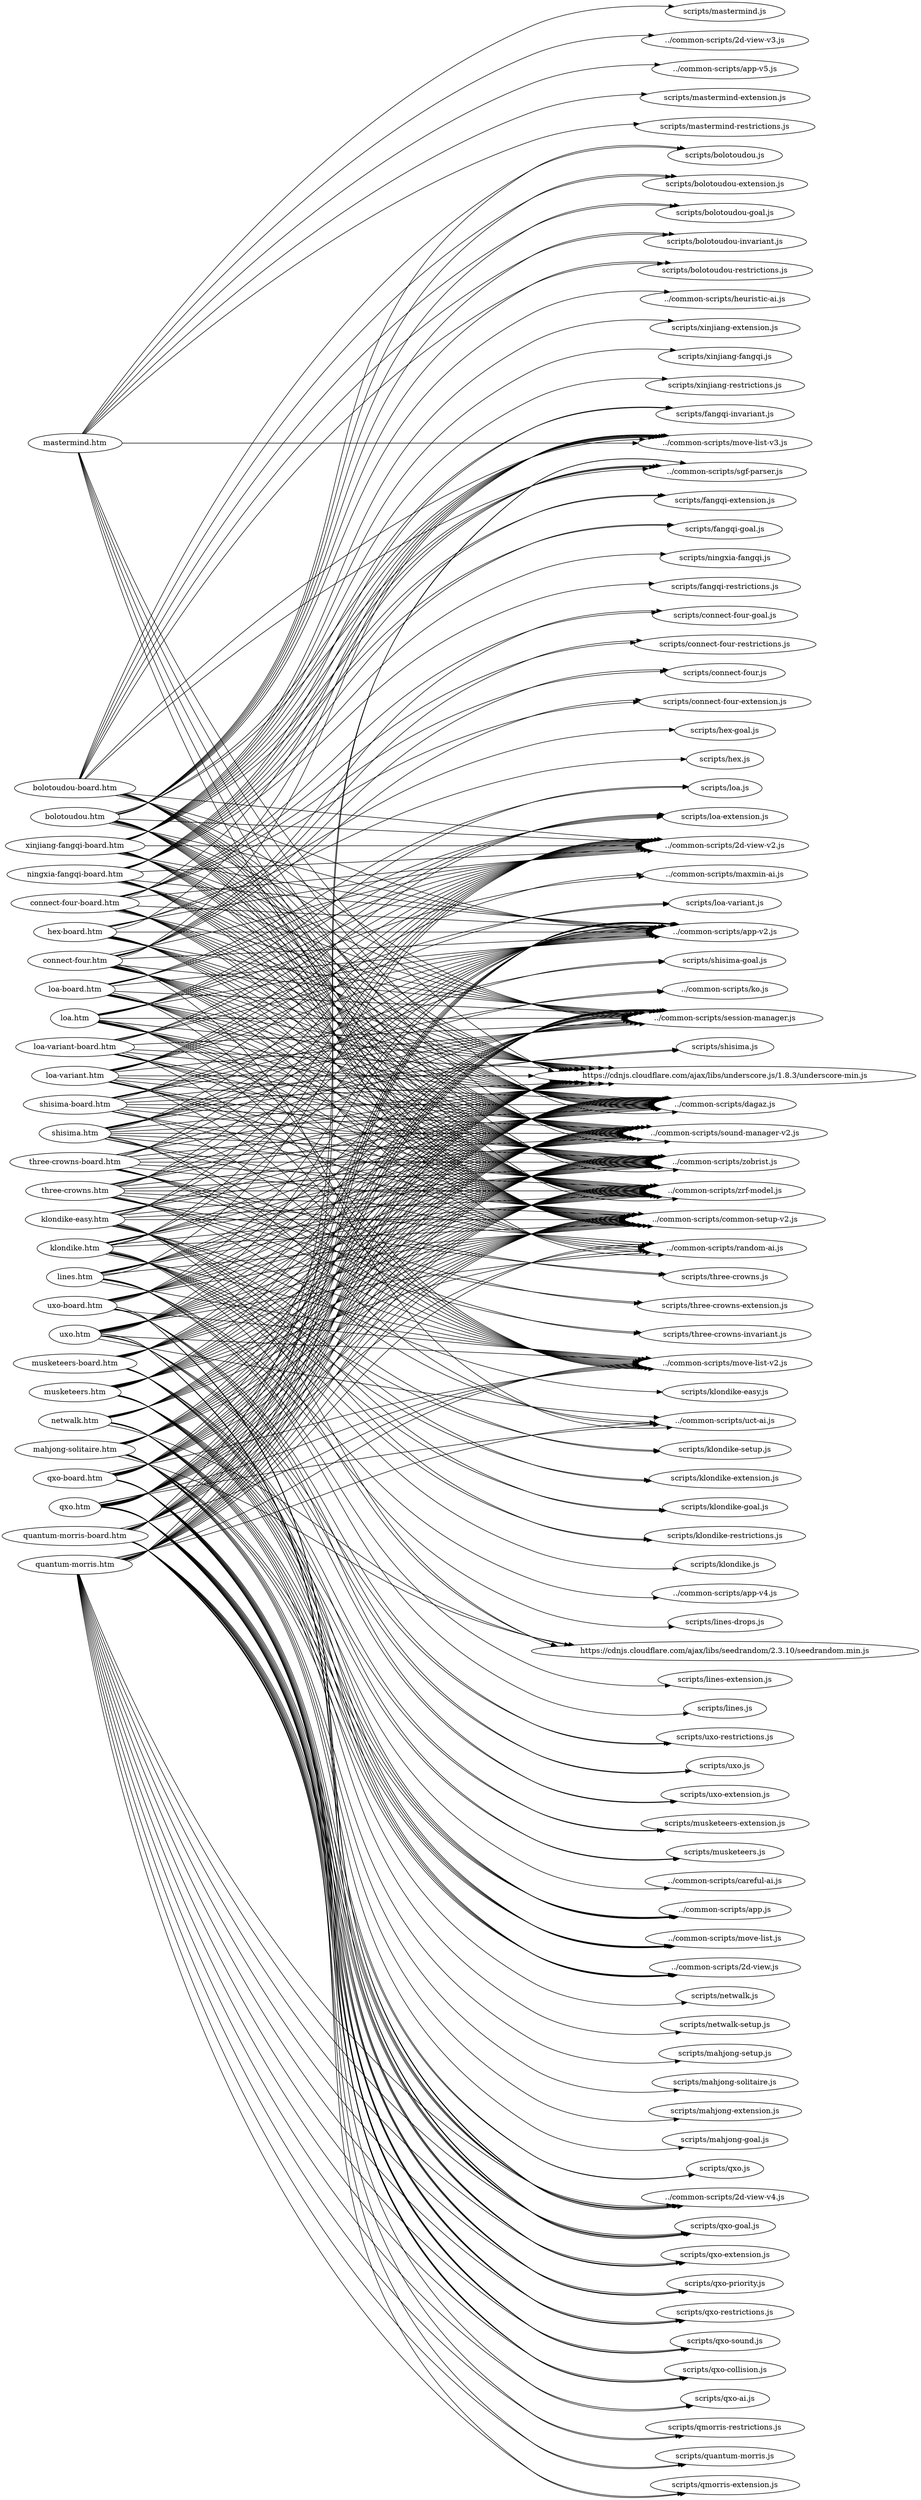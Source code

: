 digraph "graph" {
graph[ ranksep=10, rankdir = LR ];
  "bolotoudou-board.htm" -> "../common-scripts/2d-view-v2.js";
  "bolotoudou-board.htm" -> "../common-scripts/app-v2.js";
  "bolotoudou-board.htm" -> "../common-scripts/common-setup-v2.js";
  "bolotoudou-board.htm" -> "../common-scripts/dagaz.js";
  "bolotoudou-board.htm" -> "../common-scripts/move-list-v3.js";
  "bolotoudou-board.htm" -> "../common-scripts/session-manager.js";
  "bolotoudou-board.htm" -> "../common-scripts/sgf-parser.js";
  "bolotoudou-board.htm" -> "../common-scripts/sound-manager-v2.js";
  "bolotoudou-board.htm" -> "../common-scripts/zobrist.js";
  "bolotoudou-board.htm" -> "../common-scripts/zrf-model.js";
  "bolotoudou-board.htm" -> "https://cdnjs.cloudflare.com/ajax/libs/underscore.js/1.8.3/underscore-min.js";
  "bolotoudou-board.htm" -> "scripts/bolotoudou-extension.js";
  "bolotoudou-board.htm" -> "scripts/bolotoudou-goal.js";
  "bolotoudou-board.htm" -> "scripts/bolotoudou-invariant.js";
  "bolotoudou-board.htm" -> "scripts/bolotoudou-restrictions.js";
  "bolotoudou-board.htm" -> "scripts/bolotoudou.js";
  "bolotoudou.htm" -> "../common-scripts/2d-view-v2.js";
  "bolotoudou.htm" -> "../common-scripts/app-v2.js";
  "bolotoudou.htm" -> "../common-scripts/common-setup-v2.js";
  "bolotoudou.htm" -> "../common-scripts/dagaz.js";
  "bolotoudou.htm" -> "../common-scripts/heuristic-ai.js";
  "bolotoudou.htm" -> "../common-scripts/move-list-v3.js";
  "bolotoudou.htm" -> "../common-scripts/random-ai.js";
  "bolotoudou.htm" -> "../common-scripts/session-manager.js";
  "bolotoudou.htm" -> "../common-scripts/sgf-parser.js";
  "bolotoudou.htm" -> "../common-scripts/sound-manager-v2.js";
  "bolotoudou.htm" -> "../common-scripts/zobrist.js";
  "bolotoudou.htm" -> "../common-scripts/zrf-model.js";
  "bolotoudou.htm" -> "https://cdnjs.cloudflare.com/ajax/libs/underscore.js/1.8.3/underscore-min.js";
  "bolotoudou.htm" -> "scripts/bolotoudou-extension.js";
  "bolotoudou.htm" -> "scripts/bolotoudou-goal.js";
  "bolotoudou.htm" -> "scripts/bolotoudou-invariant.js";
  "bolotoudou.htm" -> "scripts/bolotoudou-restrictions.js";
  "bolotoudou.htm" -> "scripts/bolotoudou.js";
  "connect-four-board.htm" -> "../common-scripts/2d-view-v2.js";
  "connect-four-board.htm" -> "../common-scripts/app-v2.js";
  "connect-four-board.htm" -> "../common-scripts/common-setup-v2.js";
  "connect-four-board.htm" -> "../common-scripts/dagaz.js";
  "connect-four-board.htm" -> "../common-scripts/move-list-v3.js";
  "connect-four-board.htm" -> "../common-scripts/session-manager.js";
  "connect-four-board.htm" -> "../common-scripts/sound-manager-v2.js";
  "connect-four-board.htm" -> "../common-scripts/zobrist.js";
  "connect-four-board.htm" -> "../common-scripts/zrf-model.js";
  "connect-four-board.htm" -> "https://cdnjs.cloudflare.com/ajax/libs/underscore.js/1.8.3/underscore-min.js";
  "connect-four-board.htm" -> "scripts/connect-four-extension.js";
  "connect-four-board.htm" -> "scripts/connect-four-goal.js";
  "connect-four-board.htm" -> "scripts/connect-four-restrictions.js";
  "connect-four-board.htm" -> "scripts/connect-four.js";
  "connect-four.htm" -> "../common-scripts/2d-view-v2.js";
  "connect-four.htm" -> "../common-scripts/app-v2.js";
  "connect-four.htm" -> "../common-scripts/common-setup-v2.js";
  "connect-four.htm" -> "../common-scripts/dagaz.js";
  "connect-four.htm" -> "../common-scripts/move-list-v3.js";
  "connect-four.htm" -> "../common-scripts/random-ai.js";
  "connect-four.htm" -> "../common-scripts/session-manager.js";
  "connect-four.htm" -> "../common-scripts/sound-manager-v2.js";
  "connect-four.htm" -> "../common-scripts/uct-ai.js";
  "connect-four.htm" -> "../common-scripts/zobrist.js";
  "connect-four.htm" -> "../common-scripts/zrf-model.js";
  "connect-four.htm" -> "https://cdnjs.cloudflare.com/ajax/libs/underscore.js/1.8.3/underscore-min.js";
  "connect-four.htm" -> "scripts/connect-four-extension.js";
  "connect-four.htm" -> "scripts/connect-four-goal.js";
  "connect-four.htm" -> "scripts/connect-four-restrictions.js";
  "connect-four.htm" -> "scripts/connect-four.js";
  "hex-board.htm" -> "../common-scripts/2d-view-v2.js";
  "hex-board.htm" -> "../common-scripts/app-v2.js";
  "hex-board.htm" -> "../common-scripts/common-setup-v2.js";
  "hex-board.htm" -> "../common-scripts/dagaz.js";
  "hex-board.htm" -> "../common-scripts/move-list-v3.js";
  "hex-board.htm" -> "../common-scripts/session-manager.js";
  "hex-board.htm" -> "../common-scripts/sound-manager-v2.js";
  "hex-board.htm" -> "../common-scripts/zobrist.js";
  "hex-board.htm" -> "../common-scripts/zrf-model.js";
  "hex-board.htm" -> "https://cdnjs.cloudflare.com/ajax/libs/underscore.js/1.8.3/underscore-min.js";
  "hex-board.htm" -> "scripts/hex-goal.js";
  "hex-board.htm" -> "scripts/hex.js";
  "klondike-easy.htm" -> "../common-scripts/2d-view-v2.js";
  "klondike-easy.htm" -> "../common-scripts/app-v2.js";
  "klondike-easy.htm" -> "../common-scripts/common-setup-v2.js";
  "klondike-easy.htm" -> "../common-scripts/dagaz.js";
  "klondike-easy.htm" -> "../common-scripts/move-list-v2.js";
  "klondike-easy.htm" -> "../common-scripts/sound-manager-v2.js";
  "klondike-easy.htm" -> "../common-scripts/zobrist.js";
  "klondike-easy.htm" -> "../common-scripts/zrf-model.js";
  "klondike-easy.htm" -> "https://cdnjs.cloudflare.com/ajax/libs/seedrandom/2.3.10/seedrandom.min.js";
  "klondike-easy.htm" -> "https://cdnjs.cloudflare.com/ajax/libs/underscore.js/1.8.3/underscore-min.js";
  "klondike-easy.htm" -> "scripts/klondike-easy.js";
  "klondike-easy.htm" -> "scripts/klondike-extension.js";
  "klondike-easy.htm" -> "scripts/klondike-goal.js";
  "klondike-easy.htm" -> "scripts/klondike-restrictions.js";
  "klondike-easy.htm" -> "scripts/klondike-setup.js";
  "klondike.htm" -> "../common-scripts/2d-view-v2.js";
  "klondike.htm" -> "../common-scripts/app-v2.js";
  "klondike.htm" -> "../common-scripts/common-setup-v2.js";
  "klondike.htm" -> "../common-scripts/dagaz.js";
  "klondike.htm" -> "../common-scripts/move-list-v2.js";
  "klondike.htm" -> "../common-scripts/sound-manager-v2.js";
  "klondike.htm" -> "../common-scripts/zobrist.js";
  "klondike.htm" -> "../common-scripts/zrf-model.js";
  "klondike.htm" -> "https://cdnjs.cloudflare.com/ajax/libs/seedrandom/2.3.10/seedrandom.min.js";
  "klondike.htm" -> "https://cdnjs.cloudflare.com/ajax/libs/underscore.js/1.8.3/underscore-min.js";
  "klondike.htm" -> "scripts/klondike-extension.js";
  "klondike.htm" -> "scripts/klondike-goal.js";
  "klondike.htm" -> "scripts/klondike-restrictions.js";
  "klondike.htm" -> "scripts/klondike-setup.js";
  "klondike.htm" -> "scripts/klondike.js";
  "lines.htm" -> "../common-scripts/2d-view-v2.js";
  "lines.htm" -> "../common-scripts/app-v4.js";
  "lines.htm" -> "../common-scripts/common-setup-v2.js";
  "lines.htm" -> "../common-scripts/dagaz.js";
  "lines.htm" -> "../common-scripts/move-list-v2.js";
  "lines.htm" -> "../common-scripts/sound-manager-v2.js";
  "lines.htm" -> "../common-scripts/zobrist.js";
  "lines.htm" -> "../common-scripts/zrf-model.js";
  "lines.htm" -> "https://cdnjs.cloudflare.com/ajax/libs/underscore.js/1.8.3/underscore-min.js";
  "lines.htm" -> "scripts/lines-drops.js";
  "lines.htm" -> "scripts/lines-extension.js";
  "lines.htm" -> "scripts/lines.js";
  "loa-board.htm" -> "../common-scripts/2d-view-v2.js";
  "loa-board.htm" -> "../common-scripts/app-v2.js";
  "loa-board.htm" -> "../common-scripts/common-setup-v2.js";
  "loa-board.htm" -> "../common-scripts/dagaz.js";
  "loa-board.htm" -> "../common-scripts/move-list-v2.js";
  "loa-board.htm" -> "../common-scripts/session-manager.js";
  "loa-board.htm" -> "../common-scripts/sound-manager-v2.js";
  "loa-board.htm" -> "../common-scripts/zobrist.js";
  "loa-board.htm" -> "../common-scripts/zrf-model.js";
  "loa-board.htm" -> "https://cdnjs.cloudflare.com/ajax/libs/underscore.js/1.8.3/underscore-min.js";
  "loa-board.htm" -> "scripts/loa-extension.js";
  "loa-board.htm" -> "scripts/loa.js";
  "loa-variant-board.htm" -> "../common-scripts/2d-view-v2.js";
  "loa-variant-board.htm" -> "../common-scripts/app-v2.js";
  "loa-variant-board.htm" -> "../common-scripts/common-setup-v2.js";
  "loa-variant-board.htm" -> "../common-scripts/dagaz.js";
  "loa-variant-board.htm" -> "../common-scripts/move-list-v2.js";
  "loa-variant-board.htm" -> "../common-scripts/session-manager.js";
  "loa-variant-board.htm" -> "../common-scripts/sound-manager-v2.js";
  "loa-variant-board.htm" -> "../common-scripts/zobrist.js";
  "loa-variant-board.htm" -> "../common-scripts/zrf-model.js";
  "loa-variant-board.htm" -> "https://cdnjs.cloudflare.com/ajax/libs/underscore.js/1.8.3/underscore-min.js";
  "loa-variant-board.htm" -> "scripts/loa-extension.js";
  "loa-variant-board.htm" -> "scripts/loa-variant.js";
  "loa-variant.htm" -> "../common-scripts/2d-view-v2.js";
  "loa-variant.htm" -> "../common-scripts/app-v2.js";
  "loa-variant.htm" -> "../common-scripts/common-setup-v2.js";
  "loa-variant.htm" -> "../common-scripts/dagaz.js";
  "loa-variant.htm" -> "../common-scripts/maxmin-ai.js";
  "loa-variant.htm" -> "../common-scripts/move-list-v2.js";
  "loa-variant.htm" -> "../common-scripts/random-ai.js";
  "loa-variant.htm" -> "../common-scripts/session-manager.js";
  "loa-variant.htm" -> "../common-scripts/sound-manager-v2.js";
  "loa-variant.htm" -> "../common-scripts/zobrist.js";
  "loa-variant.htm" -> "../common-scripts/zrf-model.js";
  "loa-variant.htm" -> "https://cdnjs.cloudflare.com/ajax/libs/underscore.js/1.8.3/underscore-min.js";
  "loa-variant.htm" -> "scripts/loa-extension.js";
  "loa-variant.htm" -> "scripts/loa-variant.js";
  "loa.htm" -> "../common-scripts/2d-view-v2.js";
  "loa.htm" -> "../common-scripts/app-v2.js";
  "loa.htm" -> "../common-scripts/common-setup-v2.js";
  "loa.htm" -> "../common-scripts/dagaz.js";
  "loa.htm" -> "../common-scripts/maxmin-ai.js";
  "loa.htm" -> "../common-scripts/move-list-v2.js";
  "loa.htm" -> "../common-scripts/random-ai.js";
  "loa.htm" -> "../common-scripts/session-manager.js";
  "loa.htm" -> "../common-scripts/sound-manager-v2.js";
  "loa.htm" -> "../common-scripts/zobrist.js";
  "loa.htm" -> "../common-scripts/zrf-model.js";
  "loa.htm" -> "https://cdnjs.cloudflare.com/ajax/libs/underscore.js/1.8.3/underscore-min.js";
  "loa.htm" -> "scripts/loa-extension.js";
  "loa.htm" -> "scripts/loa.js";
  "mahjong-solitaire.htm" -> "../common-scripts/2d-view.js";
  "mahjong-solitaire.htm" -> "../common-scripts/app.js";
  "mahjong-solitaire.htm" -> "../common-scripts/common-setup-v2.js";
  "mahjong-solitaire.htm" -> "../common-scripts/dagaz.js";
  "mahjong-solitaire.htm" -> "../common-scripts/move-list.js";
  "mahjong-solitaire.htm" -> "../common-scripts/session-manager.js";
  "mahjong-solitaire.htm" -> "../common-scripts/sound-manager-v2.js";
  "mahjong-solitaire.htm" -> "../common-scripts/zobrist.js";
  "mahjong-solitaire.htm" -> "../common-scripts/zrf-model.js";
  "mahjong-solitaire.htm" -> "https://cdnjs.cloudflare.com/ajax/libs/seedrandom/2.3.10/seedrandom.min.js";
  "mahjong-solitaire.htm" -> "https://cdnjs.cloudflare.com/ajax/libs/underscore.js/1.8.3/underscore-min.js";
  "mahjong-solitaire.htm" -> "scripts/mahjong-extension.js";
  "mahjong-solitaire.htm" -> "scripts/mahjong-goal.js";
  "mahjong-solitaire.htm" -> "scripts/mahjong-setup.js";
  "mahjong-solitaire.htm" -> "scripts/mahjong-solitaire.js";
  "mastermind.htm" -> "../common-scripts/2d-view-v3.js";
  "mastermind.htm" -> "../common-scripts/app-v5.js";
  "mastermind.htm" -> "../common-scripts/dagaz.js";
  "mastermind.htm" -> "../common-scripts/move-list-v3.js";
  "mastermind.htm" -> "../common-scripts/sound-manager-v2.js";
  "mastermind.htm" -> "../common-scripts/zobrist.js";
  "mastermind.htm" -> "../common-scripts/zrf-model.js";
  "mastermind.htm" -> "https://cdnjs.cloudflare.com/ajax/libs/underscore.js/1.8.3/underscore-min.js";
  "mastermind.htm" -> "scripts/mastermind-extension.js";
  "mastermind.htm" -> "scripts/mastermind-restrictions.js";
  "mastermind.htm" -> "scripts/mastermind.js";
  "musketeers-board.htm" -> "../common-scripts/2d-view.js";
  "musketeers-board.htm" -> "../common-scripts/app.js";
  "musketeers-board.htm" -> "../common-scripts/common-setup-v2.js";
  "musketeers-board.htm" -> "../common-scripts/dagaz.js";
  "musketeers-board.htm" -> "../common-scripts/move-list.js";
  "musketeers-board.htm" -> "../common-scripts/session-manager.js";
  "musketeers-board.htm" -> "../common-scripts/sound-manager-v2.js";
  "musketeers-board.htm" -> "../common-scripts/zobrist.js";
  "musketeers-board.htm" -> "../common-scripts/zrf-model.js";
  "musketeers-board.htm" -> "https://cdnjs.cloudflare.com/ajax/libs/underscore.js/1.8.3/underscore-min.js";
  "musketeers-board.htm" -> "scripts/musketeers-extension.js";
  "musketeers-board.htm" -> "scripts/musketeers.js";
  "musketeers.htm" -> "../common-scripts/2d-view.js";
  "musketeers.htm" -> "../common-scripts/app.js";
  "musketeers.htm" -> "../common-scripts/careful-ai.js";
  "musketeers.htm" -> "../common-scripts/common-setup-v2.js";
  "musketeers.htm" -> "../common-scripts/dagaz.js";
  "musketeers.htm" -> "../common-scripts/move-list.js";
  "musketeers.htm" -> "../common-scripts/random-ai.js";
  "musketeers.htm" -> "../common-scripts/session-manager.js";
  "musketeers.htm" -> "../common-scripts/sound-manager-v2.js";
  "musketeers.htm" -> "../common-scripts/zobrist.js";
  "musketeers.htm" -> "../common-scripts/zrf-model.js";
  "musketeers.htm" -> "https://cdnjs.cloudflare.com/ajax/libs/underscore.js/1.8.3/underscore-min.js";
  "musketeers.htm" -> "scripts/musketeers-extension.js";
  "musketeers.htm" -> "scripts/musketeers.js";
  "netwalk.htm" -> "../common-scripts/2d-view.js";
  "netwalk.htm" -> "../common-scripts/app.js";
  "netwalk.htm" -> "../common-scripts/common-setup-v2.js";
  "netwalk.htm" -> "../common-scripts/dagaz.js";
  "netwalk.htm" -> "../common-scripts/move-list.js";
  "netwalk.htm" -> "../common-scripts/sound-manager-v2.js";
  "netwalk.htm" -> "../common-scripts/zobrist.js";
  "netwalk.htm" -> "../common-scripts/zrf-model.js";
  "netwalk.htm" -> "https://cdnjs.cloudflare.com/ajax/libs/seedrandom/2.3.10/seedrandom.min.js";
  "netwalk.htm" -> "https://cdnjs.cloudflare.com/ajax/libs/underscore.js/1.8.3/underscore-min.js";
  "netwalk.htm" -> "scripts/netwalk-setup.js";
  "netwalk.htm" -> "scripts/netwalk.js";
  "ningxia-fangqi-board.htm" -> "../common-scripts/2d-view-v2.js";
  "ningxia-fangqi-board.htm" -> "../common-scripts/app-v2.js";
  "ningxia-fangqi-board.htm" -> "../common-scripts/common-setup-v2.js";
  "ningxia-fangqi-board.htm" -> "../common-scripts/dagaz.js";
  "ningxia-fangqi-board.htm" -> "../common-scripts/move-list-v3.js";
  "ningxia-fangqi-board.htm" -> "../common-scripts/session-manager.js";
  "ningxia-fangqi-board.htm" -> "../common-scripts/sgf-parser.js";
  "ningxia-fangqi-board.htm" -> "../common-scripts/sound-manager-v2.js";
  "ningxia-fangqi-board.htm" -> "../common-scripts/zobrist.js";
  "ningxia-fangqi-board.htm" -> "../common-scripts/zrf-model.js";
  "ningxia-fangqi-board.htm" -> "https://cdnjs.cloudflare.com/ajax/libs/underscore.js/1.8.3/underscore-min.js";
  "ningxia-fangqi-board.htm" -> "scripts/fangqi-extension.js";
  "ningxia-fangqi-board.htm" -> "scripts/fangqi-goal.js";
  "ningxia-fangqi-board.htm" -> "scripts/fangqi-invariant.js";
  "ningxia-fangqi-board.htm" -> "scripts/fangqi-restrictions.js";
  "ningxia-fangqi-board.htm" -> "scripts/ningxia-fangqi.js";
  "quantum-morris-board.htm" -> "../common-scripts/2d-view-v4.js";
  "quantum-morris-board.htm" -> "../common-scripts/app-v2.js";
  "quantum-morris-board.htm" -> "../common-scripts/common-setup-v2.js";
  "quantum-morris-board.htm" -> "../common-scripts/dagaz.js";
  "quantum-morris-board.htm" -> "../common-scripts/move-list-v2.js";
  "quantum-morris-board.htm" -> "../common-scripts/session-manager.js";
  "quantum-morris-board.htm" -> "../common-scripts/sgf-parser.js";
  "quantum-morris-board.htm" -> "../common-scripts/sound-manager-v2.js";
  "quantum-morris-board.htm" -> "../common-scripts/zobrist.js";
  "quantum-morris-board.htm" -> "../common-scripts/zrf-model.js";
  "quantum-morris-board.htm" -> "https://cdnjs.cloudflare.com/ajax/libs/underscore.js/1.8.3/underscore-min.js";
  "quantum-morris-board.htm" -> "scripts/qmorris-extension.js";
  "quantum-morris-board.htm" -> "scripts/qmorris-restrictions.js";
  "quantum-morris-board.htm" -> "scripts/quantum-morris.js";
  "quantum-morris-board.htm" -> "scripts/qxo-collision.js";
  "quantum-morris-board.htm" -> "scripts/qxo-extension.js";
  "quantum-morris-board.htm" -> "scripts/qxo-goal.js";
  "quantum-morris-board.htm" -> "scripts/qxo-priority.js";
  "quantum-morris-board.htm" -> "scripts/qxo-restrictions.js";
  "quantum-morris-board.htm" -> "scripts/qxo-sound.js";
  "quantum-morris.htm" -> "../common-scripts/2d-view-v4.js";
  "quantum-morris.htm" -> "../common-scripts/app-v2.js";
  "quantum-morris.htm" -> "../common-scripts/common-setup-v2.js";
  "quantum-morris.htm" -> "../common-scripts/dagaz.js";
  "quantum-morris.htm" -> "../common-scripts/move-list-v2.js";
  "quantum-morris.htm" -> "../common-scripts/random-ai.js";
  "quantum-morris.htm" -> "../common-scripts/session-manager.js";
  "quantum-morris.htm" -> "../common-scripts/sgf-parser.js";
  "quantum-morris.htm" -> "../common-scripts/sound-manager-v2.js";
  "quantum-morris.htm" -> "../common-scripts/uct-ai.js";
  "quantum-morris.htm" -> "../common-scripts/zobrist.js";
  "quantum-morris.htm" -> "../common-scripts/zrf-model.js";
  "quantum-morris.htm" -> "https://cdnjs.cloudflare.com/ajax/libs/underscore.js/1.8.3/underscore-min.js";
  "quantum-morris.htm" -> "scripts/qmorris-extension.js";
  "quantum-morris.htm" -> "scripts/qmorris-restrictions.js";
  "quantum-morris.htm" -> "scripts/quantum-morris.js";
  "quantum-morris.htm" -> "scripts/qxo-ai.js";
  "quantum-morris.htm" -> "scripts/qxo-collision.js";
  "quantum-morris.htm" -> "scripts/qxo-extension.js";
  "quantum-morris.htm" -> "scripts/qxo-goal.js";
  "quantum-morris.htm" -> "scripts/qxo-priority.js";
  "quantum-morris.htm" -> "scripts/qxo-restrictions.js";
  "quantum-morris.htm" -> "scripts/qxo-sound.js";
  "qxo-board.htm" -> "../common-scripts/2d-view-v4.js";
  "qxo-board.htm" -> "../common-scripts/app-v2.js";
  "qxo-board.htm" -> "../common-scripts/common-setup-v2.js";
  "qxo-board.htm" -> "../common-scripts/dagaz.js";
  "qxo-board.htm" -> "../common-scripts/move-list-v2.js";
  "qxo-board.htm" -> "../common-scripts/session-manager.js";
  "qxo-board.htm" -> "../common-scripts/sound-manager-v2.js";
  "qxo-board.htm" -> "../common-scripts/zobrist.js";
  "qxo-board.htm" -> "../common-scripts/zrf-model.js";
  "qxo-board.htm" -> "https://cdnjs.cloudflare.com/ajax/libs/underscore.js/1.8.3/underscore-min.js";
  "qxo-board.htm" -> "scripts/qxo-collision.js";
  "qxo-board.htm" -> "scripts/qxo-extension.js";
  "qxo-board.htm" -> "scripts/qxo-goal.js";
  "qxo-board.htm" -> "scripts/qxo-priority.js";
  "qxo-board.htm" -> "scripts/qxo-restrictions.js";
  "qxo-board.htm" -> "scripts/qxo-sound.js";
  "qxo-board.htm" -> "scripts/qxo.js";
  "qxo.htm" -> "../common-scripts/2d-view-v4.js";
  "qxo.htm" -> "../common-scripts/app-v2.js";
  "qxo.htm" -> "../common-scripts/common-setup-v2.js";
  "qxo.htm" -> "../common-scripts/dagaz.js";
  "qxo.htm" -> "../common-scripts/move-list-v2.js";
  "qxo.htm" -> "../common-scripts/random-ai.js";
  "qxo.htm" -> "../common-scripts/session-manager.js";
  "qxo.htm" -> "../common-scripts/sound-manager-v2.js";
  "qxo.htm" -> "../common-scripts/uct-ai.js";
  "qxo.htm" -> "../common-scripts/zobrist.js";
  "qxo.htm" -> "../common-scripts/zrf-model.js";
  "qxo.htm" -> "https://cdnjs.cloudflare.com/ajax/libs/underscore.js/1.8.3/underscore-min.js";
  "qxo.htm" -> "scripts/qxo-ai.js";
  "qxo.htm" -> "scripts/qxo-collision.js";
  "qxo.htm" -> "scripts/qxo-extension.js";
  "qxo.htm" -> "scripts/qxo-goal.js";
  "qxo.htm" -> "scripts/qxo-priority.js";
  "qxo.htm" -> "scripts/qxo-restrictions.js";
  "qxo.htm" -> "scripts/qxo-sound.js";
  "qxo.htm" -> "scripts/qxo.js";
  "shisima-board.htm" -> "../common-scripts/2d-view-v2.js";
  "shisima-board.htm" -> "../common-scripts/app-v2.js";
  "shisima-board.htm" -> "../common-scripts/common-setup-v2.js";
  "shisima-board.htm" -> "../common-scripts/dagaz.js";
  "shisima-board.htm" -> "../common-scripts/ko.js";
  "shisima-board.htm" -> "../common-scripts/move-list-v2.js";
  "shisima-board.htm" -> "../common-scripts/session-manager.js";
  "shisima-board.htm" -> "../common-scripts/sound-manager-v2.js";
  "shisima-board.htm" -> "../common-scripts/zobrist.js";
  "shisima-board.htm" -> "../common-scripts/zrf-model.js";
  "shisima-board.htm" -> "https://cdnjs.cloudflare.com/ajax/libs/underscore.js/1.8.3/underscore-min.js";
  "shisima-board.htm" -> "scripts/shisima-goal.js";
  "shisima-board.htm" -> "scripts/shisima.js";
  "shisima.htm" -> "../common-scripts/2d-view-v2.js";
  "shisima.htm" -> "../common-scripts/app-v2.js";
  "shisima.htm" -> "../common-scripts/common-setup-v2.js";
  "shisima.htm" -> "../common-scripts/dagaz.js";
  "shisima.htm" -> "../common-scripts/ko.js";
  "shisima.htm" -> "../common-scripts/move-list-v2.js";
  "shisima.htm" -> "../common-scripts/random-ai.js";
  "shisima.htm" -> "../common-scripts/session-manager.js";
  "shisima.htm" -> "../common-scripts/sound-manager-v2.js";
  "shisima.htm" -> "../common-scripts/uct-ai.js";
  "shisima.htm" -> "../common-scripts/zobrist.js";
  "shisima.htm" -> "../common-scripts/zrf-model.js";
  "shisima.htm" -> "https://cdnjs.cloudflare.com/ajax/libs/underscore.js/1.8.3/underscore-min.js";
  "shisima.htm" -> "scripts/shisima-goal.js";
  "shisima.htm" -> "scripts/shisima.js";
  "three-crowns-board.htm" -> "../common-scripts/2d-view-v2.js";
  "three-crowns-board.htm" -> "../common-scripts/app-v2.js";
  "three-crowns-board.htm" -> "../common-scripts/common-setup-v2.js";
  "three-crowns-board.htm" -> "../common-scripts/dagaz.js";
  "three-crowns-board.htm" -> "../common-scripts/move-list-v2.js";
  "three-crowns-board.htm" -> "../common-scripts/session-manager.js";
  "three-crowns-board.htm" -> "../common-scripts/sound-manager-v2.js";
  "three-crowns-board.htm" -> "../common-scripts/zobrist.js";
  "three-crowns-board.htm" -> "../common-scripts/zrf-model.js";
  "three-crowns-board.htm" -> "https://cdnjs.cloudflare.com/ajax/libs/underscore.js/1.8.3/underscore-min.js";
  "three-crowns-board.htm" -> "scripts/three-crowns-extension.js";
  "three-crowns-board.htm" -> "scripts/three-crowns-invariant.js";
  "three-crowns-board.htm" -> "scripts/three-crowns.js";
  "three-crowns.htm" -> "../common-scripts/2d-view-v2.js";
  "three-crowns.htm" -> "../common-scripts/app-v2.js";
  "three-crowns.htm" -> "../common-scripts/common-setup-v2.js";
  "three-crowns.htm" -> "../common-scripts/dagaz.js";
  "three-crowns.htm" -> "../common-scripts/move-list-v2.js";
  "three-crowns.htm" -> "../common-scripts/random-ai.js";
  "three-crowns.htm" -> "../common-scripts/session-manager.js";
  "three-crowns.htm" -> "../common-scripts/sound-manager-v2.js";
  "three-crowns.htm" -> "../common-scripts/uct-ai.js";
  "three-crowns.htm" -> "../common-scripts/zobrist.js";
  "three-crowns.htm" -> "../common-scripts/zrf-model.js";
  "three-crowns.htm" -> "https://cdnjs.cloudflare.com/ajax/libs/underscore.js/1.8.3/underscore-min.js";
  "three-crowns.htm" -> "scripts/three-crowns-extension.js";
  "three-crowns.htm" -> "scripts/three-crowns-invariant.js";
  "three-crowns.htm" -> "scripts/three-crowns.js";
  "uxo-board.htm" -> "../common-scripts/2d-view-v4.js";
  "uxo-board.htm" -> "../common-scripts/app-v2.js";
  "uxo-board.htm" -> "../common-scripts/common-setup-v2.js";
  "uxo-board.htm" -> "../common-scripts/dagaz.js";
  "uxo-board.htm" -> "../common-scripts/move-list-v2.js";
  "uxo-board.htm" -> "../common-scripts/session-manager.js";
  "uxo-board.htm" -> "../common-scripts/sound-manager-v2.js";
  "uxo-board.htm" -> "../common-scripts/zobrist.js";
  "uxo-board.htm" -> "../common-scripts/zrf-model.js";
  "uxo-board.htm" -> "https://cdnjs.cloudflare.com/ajax/libs/underscore.js/1.8.3/underscore-min.js";
  "uxo-board.htm" -> "scripts/qxo-goal.js";
  "uxo-board.htm" -> "scripts/uxo-extension.js";
  "uxo-board.htm" -> "scripts/uxo-restrictions.js";
  "uxo-board.htm" -> "scripts/uxo.js";
  "uxo.htm" -> "../common-scripts/2d-view-v4.js";
  "uxo.htm" -> "../common-scripts/app-v2.js";
  "uxo.htm" -> "../common-scripts/common-setup-v2.js";
  "uxo.htm" -> "../common-scripts/dagaz.js";
  "uxo.htm" -> "../common-scripts/move-list-v2.js";
  "uxo.htm" -> "../common-scripts/random-ai.js";
  "uxo.htm" -> "../common-scripts/session-manager.js";
  "uxo.htm" -> "../common-scripts/sound-manager-v2.js";
  "uxo.htm" -> "../common-scripts/uct-ai.js";
  "uxo.htm" -> "../common-scripts/zobrist.js";
  "uxo.htm" -> "../common-scripts/zrf-model.js";
  "uxo.htm" -> "https://cdnjs.cloudflare.com/ajax/libs/underscore.js/1.8.3/underscore-min.js";
  "uxo.htm" -> "scripts/qxo-goal.js";
  "uxo.htm" -> "scripts/uxo-extension.js";
  "uxo.htm" -> "scripts/uxo-restrictions.js";
  "uxo.htm" -> "scripts/uxo.js";
  "xinjiang-fangqi-board.htm" -> "../common-scripts/2d-view-v2.js";
  "xinjiang-fangqi-board.htm" -> "../common-scripts/app-v2.js";
  "xinjiang-fangqi-board.htm" -> "../common-scripts/common-setup-v2.js";
  "xinjiang-fangqi-board.htm" -> "../common-scripts/dagaz.js";
  "xinjiang-fangqi-board.htm" -> "../common-scripts/move-list-v3.js";
  "xinjiang-fangqi-board.htm" -> "../common-scripts/session-manager.js";
  "xinjiang-fangqi-board.htm" -> "../common-scripts/sgf-parser.js";
  "xinjiang-fangqi-board.htm" -> "../common-scripts/sound-manager-v2.js";
  "xinjiang-fangqi-board.htm" -> "../common-scripts/zobrist.js";
  "xinjiang-fangqi-board.htm" -> "../common-scripts/zrf-model.js";
  "xinjiang-fangqi-board.htm" -> "https://cdnjs.cloudflare.com/ajax/libs/underscore.js/1.8.3/underscore-min.js";
  "xinjiang-fangqi-board.htm" -> "scripts/fangqi-extension.js";
  "xinjiang-fangqi-board.htm" -> "scripts/fangqi-goal.js";
  "xinjiang-fangqi-board.htm" -> "scripts/fangqi-invariant.js";
  "xinjiang-fangqi-board.htm" -> "scripts/xinjiang-extension.js";
  "xinjiang-fangqi-board.htm" -> "scripts/xinjiang-fangqi.js";
  "xinjiang-fangqi-board.htm" -> "scripts/xinjiang-restrictions.js";
}
